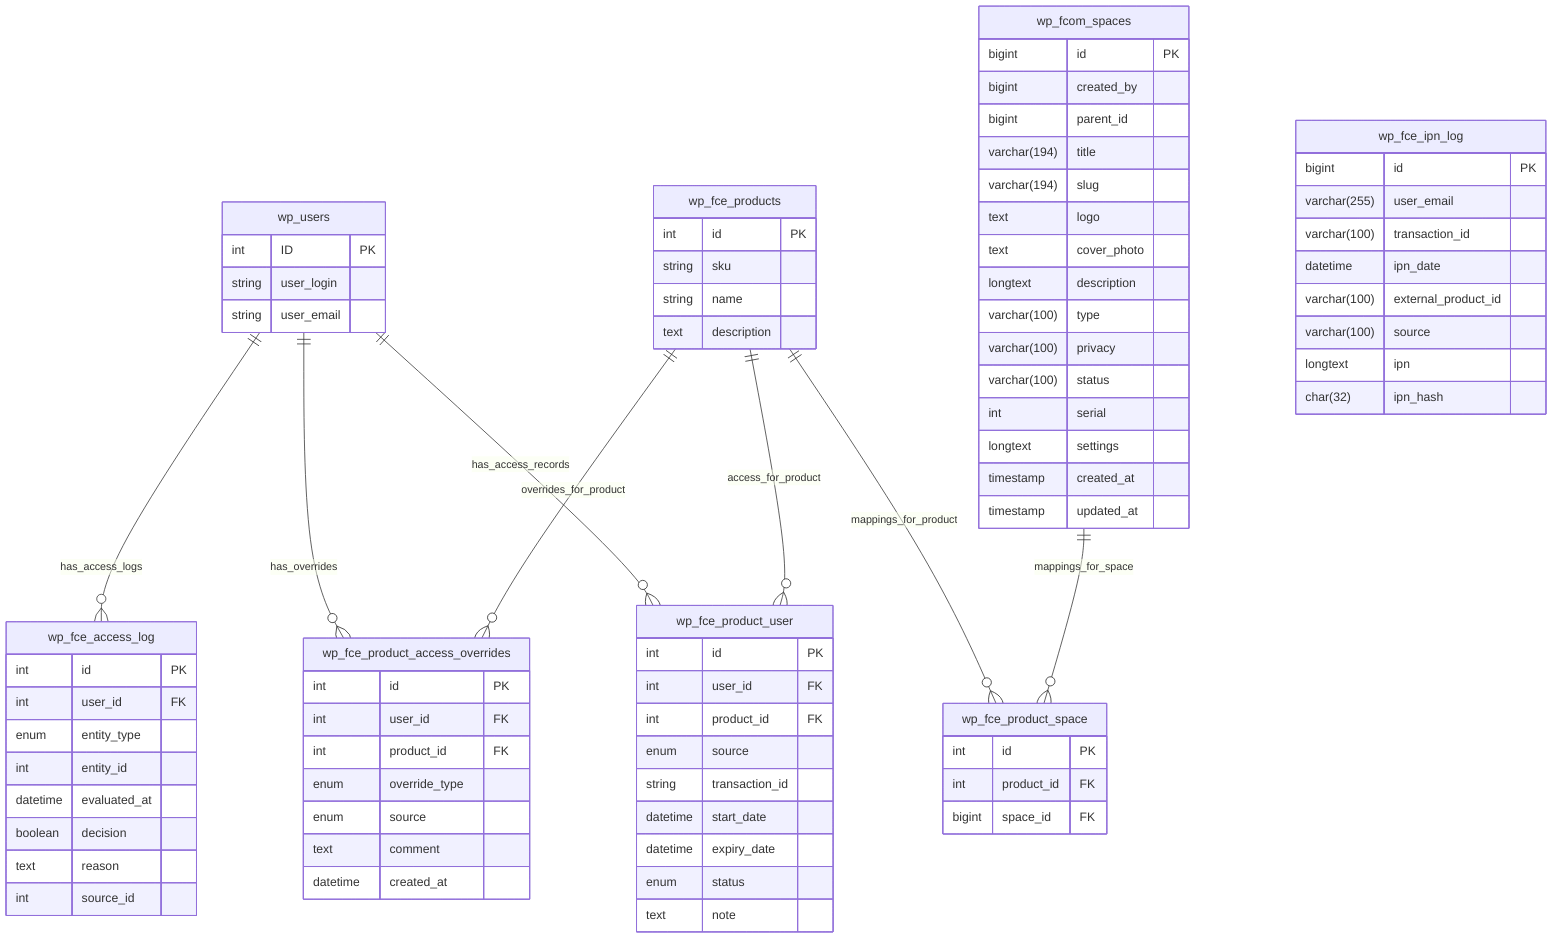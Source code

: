 erDiagram
    wp_users {
        int ID PK
        string user_login
        string user_email
    }

    wp_fce_products {
        int id PK
        string sku
        string name
        text description
    }

    wp_fcom_spaces {
        bigint id PK
        bigint created_by
        bigint parent_id
        varchar(194) title
        varchar(194) slug
        text logo
        text cover_photo
        longtext description
        varchar(100) type
        varchar(100) privacy
        varchar(100) status
        int serial
        longtext settings
        timestamp created_at
        timestamp updated_at
    }

    wp_fce_ipn_log {
        bigint id PK
        varchar(255) user_email
        varchar(100) transaction_id
        datetime ipn_date
        varchar(100) external_product_id
        varchar(100) source
        longtext ipn
        char(32) ipn_hash
    }

    wp_fce_product_user {
        int id PK
        int user_id FK
        int product_id FK
        enum source
        string transaction_id
        datetime start_date
        datetime expiry_date
        enum status
        text note
    }

    wp_fce_product_space {
        int id PK
        int product_id FK
        bigint space_id FK
    }

    wp_fce_product_access_overrides {
        int id PK
        int user_id FK
        int product_id FK
        enum override_type
        enum source
        text comment
        datetime created_at
    }

    wp_fce_access_log {
        int id PK
        int user_id FK
        enum entity_type
        int entity_id
        datetime evaluated_at
        boolean decision
        text reason
        int source_id
    }

    wp_users ||--o{ wp_fce_product_user               : has_access_records
    wp_users ||--o{ wp_fce_product_access_overrides   : has_overrides
    wp_users ||--o{ wp_fce_access_log                 : has_access_logs

    wp_fce_products ||--o{ wp_fce_product_user         : access_for_product
    wp_fce_products ||--o{ wp_fce_product_space        : mappings_for_product
    wp_fce_products ||--o{ wp_fce_product_access_overrides : overrides_for_product

    wp_fcom_spaces ||--o{ wp_fce_product_space         : mappings_for_space